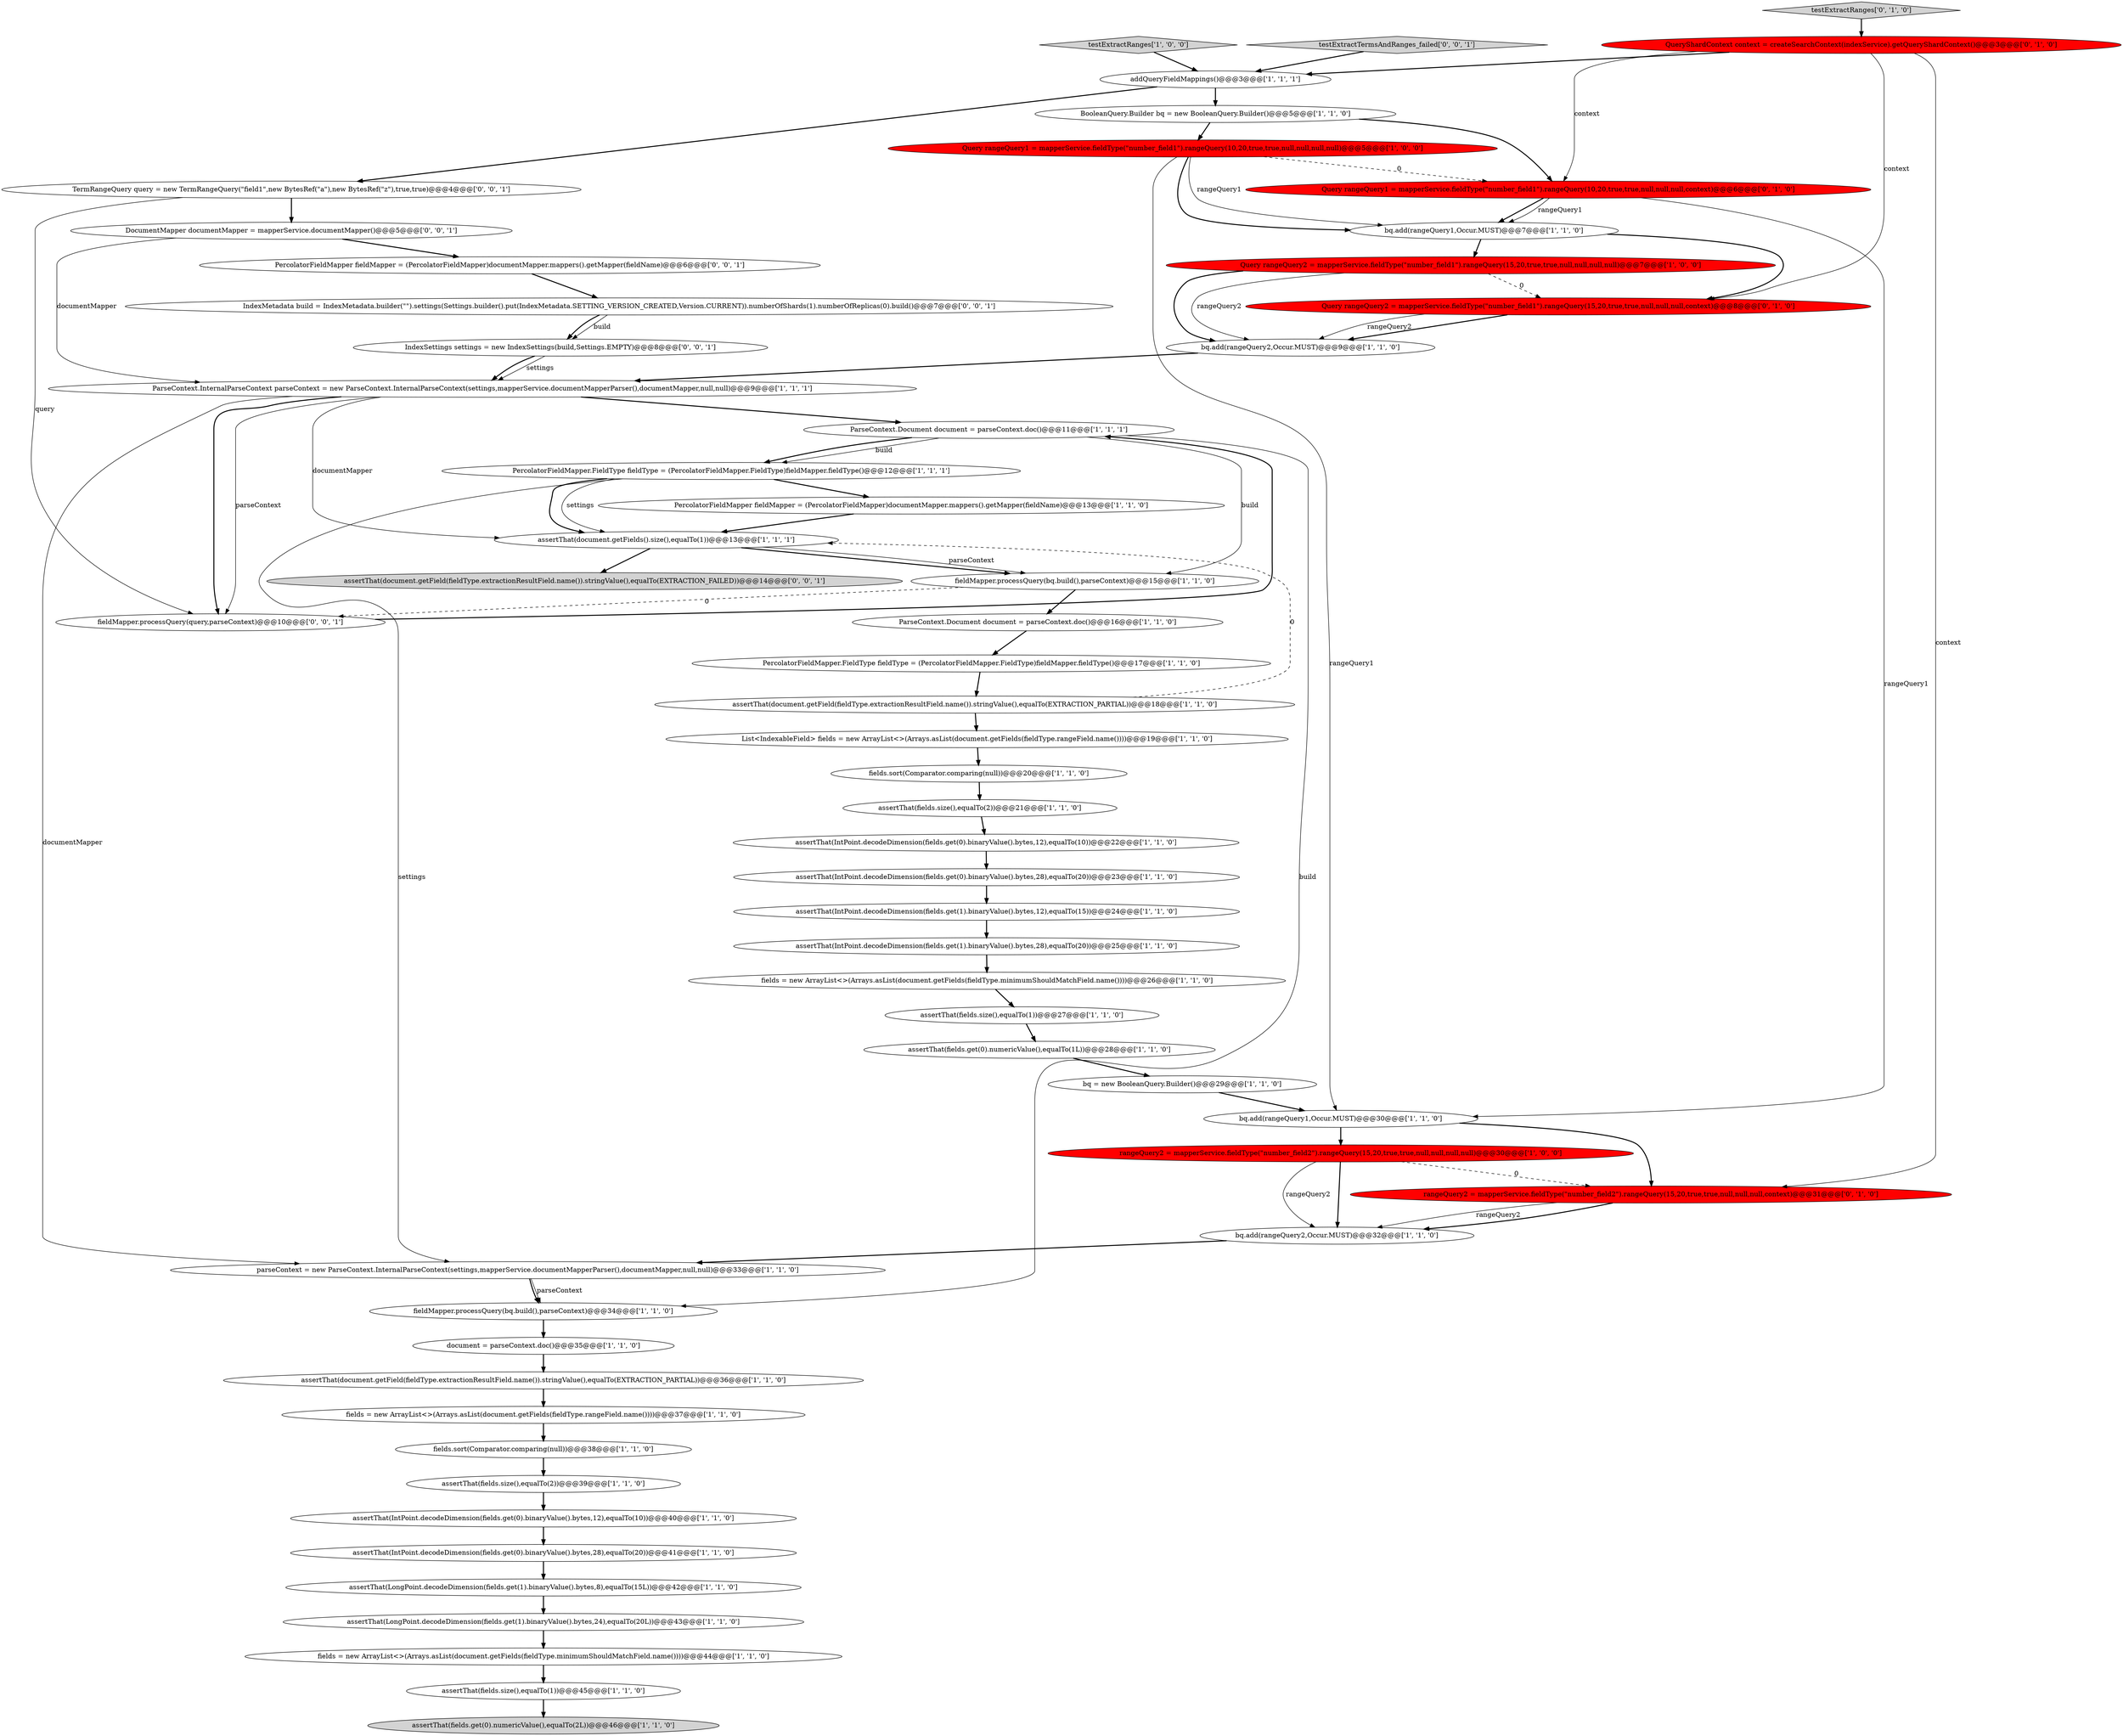 digraph {
0 [style = filled, label = "ParseContext.Document document = parseContext.doc()@@@11@@@['1', '1', '1']", fillcolor = white, shape = ellipse image = "AAA0AAABBB1BBB"];
44 [style = filled, label = "Query rangeQuery2 = mapperService.fieldType(\"number_field1\").rangeQuery(15,20,true,true,null,null,null,context)@@@8@@@['0', '1', '0']", fillcolor = red, shape = ellipse image = "AAA1AAABBB2BBB"];
22 [style = filled, label = "rangeQuery2 = mapperService.fieldType(\"number_field2\").rangeQuery(15,20,true,true,null,null,null,null)@@@30@@@['1', '0', '0']", fillcolor = red, shape = ellipse image = "AAA1AAABBB1BBB"];
42 [style = filled, label = "ParseContext.Document document = parseContext.doc()@@@16@@@['1', '1', '0']", fillcolor = white, shape = ellipse image = "AAA0AAABBB1BBB"];
43 [style = filled, label = "assertThat(document.getField(fieldType.extractionResultField.name()).stringValue(),equalTo(EXTRACTION_PARTIAL))@@@18@@@['1', '1', '0']", fillcolor = white, shape = ellipse image = "AAA0AAABBB1BBB"];
8 [style = filled, label = "fields = new ArrayList<>(Arrays.asList(document.getFields(fieldType.minimumShouldMatchField.name())))@@@26@@@['1', '1', '0']", fillcolor = white, shape = ellipse image = "AAA0AAABBB1BBB"];
25 [style = filled, label = "assertThat(fields.get(0).numericValue(),equalTo(2L))@@@46@@@['1', '1', '0']", fillcolor = lightgray, shape = ellipse image = "AAA0AAABBB1BBB"];
30 [style = filled, label = "PercolatorFieldMapper.FieldType fieldType = (PercolatorFieldMapper.FieldType)fieldMapper.fieldType()@@@17@@@['1', '1', '0']", fillcolor = white, shape = ellipse image = "AAA0AAABBB1BBB"];
31 [style = filled, label = "PercolatorFieldMapper fieldMapper = (PercolatorFieldMapper)documentMapper.mappers().getMapper(fieldName)@@@13@@@['1', '1', '0']", fillcolor = white, shape = ellipse image = "AAA0AAABBB1BBB"];
46 [style = filled, label = "testExtractRanges['0', '1', '0']", fillcolor = lightgray, shape = diamond image = "AAA0AAABBB2BBB"];
23 [style = filled, label = "bq.add(rangeQuery1,Occur.MUST)@@@30@@@['1', '1', '0']", fillcolor = white, shape = ellipse image = "AAA0AAABBB1BBB"];
48 [style = filled, label = "Query rangeQuery1 = mapperService.fieldType(\"number_field1\").rangeQuery(10,20,true,true,null,null,null,context)@@@6@@@['0', '1', '0']", fillcolor = red, shape = ellipse image = "AAA1AAABBB2BBB"];
15 [style = filled, label = "assertThat(fields.size(),equalTo(2))@@@39@@@['1', '1', '0']", fillcolor = white, shape = ellipse image = "AAA0AAABBB1BBB"];
2 [style = filled, label = "List<IndexableField> fields = new ArrayList<>(Arrays.asList(document.getFields(fieldType.rangeField.name())))@@@19@@@['1', '1', '0']", fillcolor = white, shape = ellipse image = "AAA0AAABBB1BBB"];
45 [style = filled, label = "QueryShardContext context = createSearchContext(indexService).getQueryShardContext()@@@3@@@['0', '1', '0']", fillcolor = red, shape = ellipse image = "AAA1AAABBB2BBB"];
1 [style = filled, label = "assertThat(IntPoint.decodeDimension(fields.get(1).binaryValue().bytes,12),equalTo(15))@@@24@@@['1', '1', '0']", fillcolor = white, shape = ellipse image = "AAA0AAABBB1BBB"];
26 [style = filled, label = "Query rangeQuery2 = mapperService.fieldType(\"number_field1\").rangeQuery(15,20,true,true,null,null,null,null)@@@7@@@['1', '0', '0']", fillcolor = red, shape = ellipse image = "AAA1AAABBB1BBB"];
33 [style = filled, label = "bq.add(rangeQuery2,Occur.MUST)@@@32@@@['1', '1', '0']", fillcolor = white, shape = ellipse image = "AAA0AAABBB1BBB"];
19 [style = filled, label = "assertThat(LongPoint.decodeDimension(fields.get(1).binaryValue().bytes,24),equalTo(20L))@@@43@@@['1', '1', '0']", fillcolor = white, shape = ellipse image = "AAA0AAABBB1BBB"];
21 [style = filled, label = "ParseContext.InternalParseContext parseContext = new ParseContext.InternalParseContext(settings,mapperService.documentMapperParser(),documentMapper,null,null)@@@9@@@['1', '1', '1']", fillcolor = white, shape = ellipse image = "AAA0AAABBB1BBB"];
29 [style = filled, label = "assertThat(fields.size(),equalTo(1))@@@45@@@['1', '1', '0']", fillcolor = white, shape = ellipse image = "AAA0AAABBB1BBB"];
35 [style = filled, label = "bq.add(rangeQuery2,Occur.MUST)@@@9@@@['1', '1', '0']", fillcolor = white, shape = ellipse image = "AAA0AAABBB1BBB"];
6 [style = filled, label = "assertThat(document.getFields().size(),equalTo(1))@@@13@@@['1', '1', '1']", fillcolor = white, shape = ellipse image = "AAA0AAABBB1BBB"];
13 [style = filled, label = "assertThat(IntPoint.decodeDimension(fields.get(0).binaryValue().bytes,28),equalTo(20))@@@23@@@['1', '1', '0']", fillcolor = white, shape = ellipse image = "AAA0AAABBB1BBB"];
4 [style = filled, label = "bq = new BooleanQuery.Builder()@@@29@@@['1', '1', '0']", fillcolor = white, shape = ellipse image = "AAA0AAABBB1BBB"];
24 [style = filled, label = "assertThat(IntPoint.decodeDimension(fields.get(0).binaryValue().bytes,28),equalTo(20))@@@41@@@['1', '1', '0']", fillcolor = white, shape = ellipse image = "AAA0AAABBB1BBB"];
56 [style = filled, label = "assertThat(document.getField(fieldType.extractionResultField.name()).stringValue(),equalTo(EXTRACTION_FAILED))@@@14@@@['0', '0', '1']", fillcolor = lightgray, shape = ellipse image = "AAA0AAABBB3BBB"];
5 [style = filled, label = "PercolatorFieldMapper.FieldType fieldType = (PercolatorFieldMapper.FieldType)fieldMapper.fieldType()@@@12@@@['1', '1', '1']", fillcolor = white, shape = ellipse image = "AAA0AAABBB1BBB"];
18 [style = filled, label = "assertThat(IntPoint.decodeDimension(fields.get(1).binaryValue().bytes,28),equalTo(20))@@@25@@@['1', '1', '0']", fillcolor = white, shape = ellipse image = "AAA0AAABBB1BBB"];
47 [style = filled, label = "rangeQuery2 = mapperService.fieldType(\"number_field2\").rangeQuery(15,20,true,true,null,null,null,context)@@@31@@@['0', '1', '0']", fillcolor = red, shape = ellipse image = "AAA1AAABBB2BBB"];
52 [style = filled, label = "PercolatorFieldMapper fieldMapper = (PercolatorFieldMapper)documentMapper.mappers().getMapper(fieldName)@@@6@@@['0', '0', '1']", fillcolor = white, shape = ellipse image = "AAA0AAABBB3BBB"];
28 [style = filled, label = "bq.add(rangeQuery1,Occur.MUST)@@@7@@@['1', '1', '0']", fillcolor = white, shape = ellipse image = "AAA0AAABBB1BBB"];
41 [style = filled, label = "assertThat(document.getField(fieldType.extractionResultField.name()).stringValue(),equalTo(EXTRACTION_PARTIAL))@@@36@@@['1', '1', '0']", fillcolor = white, shape = ellipse image = "AAA0AAABBB1BBB"];
20 [style = filled, label = "assertThat(fields.size(),equalTo(2))@@@21@@@['1', '1', '0']", fillcolor = white, shape = ellipse image = "AAA0AAABBB1BBB"];
32 [style = filled, label = "parseContext = new ParseContext.InternalParseContext(settings,mapperService.documentMapperParser(),documentMapper,null,null)@@@33@@@['1', '1', '0']", fillcolor = white, shape = ellipse image = "AAA0AAABBB1BBB"];
55 [style = filled, label = "IndexSettings settings = new IndexSettings(build,Settings.EMPTY)@@@8@@@['0', '0', '1']", fillcolor = white, shape = ellipse image = "AAA0AAABBB3BBB"];
38 [style = filled, label = "fields = new ArrayList<>(Arrays.asList(document.getFields(fieldType.minimumShouldMatchField.name())))@@@44@@@['1', '1', '0']", fillcolor = white, shape = ellipse image = "AAA0AAABBB1BBB"];
12 [style = filled, label = "fields = new ArrayList<>(Arrays.asList(document.getFields(fieldType.rangeField.name())))@@@37@@@['1', '1', '0']", fillcolor = white, shape = ellipse image = "AAA0AAABBB1BBB"];
3 [style = filled, label = "fields.sort(Comparator.comparing(null))@@@20@@@['1', '1', '0']", fillcolor = white, shape = ellipse image = "AAA0AAABBB1BBB"];
34 [style = filled, label = "BooleanQuery.Builder bq = new BooleanQuery.Builder()@@@5@@@['1', '1', '0']", fillcolor = white, shape = ellipse image = "AAA0AAABBB1BBB"];
11 [style = filled, label = "addQueryFieldMappings()@@@3@@@['1', '1', '1']", fillcolor = white, shape = ellipse image = "AAA0AAABBB1BBB"];
36 [style = filled, label = "fieldMapper.processQuery(bq.build(),parseContext)@@@15@@@['1', '1', '0']", fillcolor = white, shape = ellipse image = "AAA0AAABBB1BBB"];
17 [style = filled, label = "document = parseContext.doc()@@@35@@@['1', '1', '0']", fillcolor = white, shape = ellipse image = "AAA0AAABBB1BBB"];
14 [style = filled, label = "testExtractRanges['1', '0', '0']", fillcolor = lightgray, shape = diamond image = "AAA0AAABBB1BBB"];
49 [style = filled, label = "fieldMapper.processQuery(query,parseContext)@@@10@@@['0', '0', '1']", fillcolor = white, shape = ellipse image = "AAA0AAABBB3BBB"];
54 [style = filled, label = "DocumentMapper documentMapper = mapperService.documentMapper()@@@5@@@['0', '0', '1']", fillcolor = white, shape = ellipse image = "AAA0AAABBB3BBB"];
9 [style = filled, label = "assertThat(LongPoint.decodeDimension(fields.get(1).binaryValue().bytes,8),equalTo(15L))@@@42@@@['1', '1', '0']", fillcolor = white, shape = ellipse image = "AAA0AAABBB1BBB"];
50 [style = filled, label = "testExtractTermsAndRanges_failed['0', '0', '1']", fillcolor = lightgray, shape = diamond image = "AAA0AAABBB3BBB"];
39 [style = filled, label = "fields.sort(Comparator.comparing(null))@@@38@@@['1', '1', '0']", fillcolor = white, shape = ellipse image = "AAA0AAABBB1BBB"];
37 [style = filled, label = "assertThat(IntPoint.decodeDimension(fields.get(0).binaryValue().bytes,12),equalTo(10))@@@40@@@['1', '1', '0']", fillcolor = white, shape = ellipse image = "AAA0AAABBB1BBB"];
40 [style = filled, label = "assertThat(fields.get(0).numericValue(),equalTo(1L))@@@28@@@['1', '1', '0']", fillcolor = white, shape = ellipse image = "AAA0AAABBB1BBB"];
10 [style = filled, label = "fieldMapper.processQuery(bq.build(),parseContext)@@@34@@@['1', '1', '0']", fillcolor = white, shape = ellipse image = "AAA0AAABBB1BBB"];
51 [style = filled, label = "TermRangeQuery query = new TermRangeQuery(\"field1\",new BytesRef(\"a\"),new BytesRef(\"z\"),true,true)@@@4@@@['0', '0', '1']", fillcolor = white, shape = ellipse image = "AAA0AAABBB3BBB"];
53 [style = filled, label = "IndexMetadata build = IndexMetadata.builder(\"\").settings(Settings.builder().put(IndexMetadata.SETTING_VERSION_CREATED,Version.CURRENT)).numberOfShards(1).numberOfReplicas(0).build()@@@7@@@['0', '0', '1']", fillcolor = white, shape = ellipse image = "AAA0AAABBB3BBB"];
16 [style = filled, label = "assertThat(IntPoint.decodeDimension(fields.get(0).binaryValue().bytes,12),equalTo(10))@@@22@@@['1', '1', '0']", fillcolor = white, shape = ellipse image = "AAA0AAABBB1BBB"];
7 [style = filled, label = "Query rangeQuery1 = mapperService.fieldType(\"number_field1\").rangeQuery(10,20,true,true,null,null,null,null)@@@5@@@['1', '0', '0']", fillcolor = red, shape = ellipse image = "AAA1AAABBB1BBB"];
27 [style = filled, label = "assertThat(fields.size(),equalTo(1))@@@27@@@['1', '1', '0']", fillcolor = white, shape = ellipse image = "AAA0AAABBB1BBB"];
40->4 [style = bold, label=""];
45->48 [style = solid, label="context"];
5->32 [style = solid, label="settings"];
44->35 [style = bold, label=""];
10->17 [style = bold, label=""];
49->0 [style = bold, label=""];
0->5 [style = solid, label="build"];
47->33 [style = bold, label=""];
22->33 [style = solid, label="rangeQuery2"];
13->1 [style = bold, label=""];
0->36 [style = solid, label="build"];
23->22 [style = bold, label=""];
31->6 [style = bold, label=""];
20->16 [style = bold, label=""];
45->47 [style = solid, label="context"];
26->35 [style = bold, label=""];
51->49 [style = solid, label="query"];
8->27 [style = bold, label=""];
14->11 [style = bold, label=""];
43->6 [style = dashed, label="0"];
55->21 [style = solid, label="settings"];
54->52 [style = bold, label=""];
22->33 [style = bold, label=""];
11->51 [style = bold, label=""];
45->44 [style = solid, label="context"];
21->0 [style = bold, label=""];
34->48 [style = bold, label=""];
51->54 [style = bold, label=""];
17->41 [style = bold, label=""];
7->48 [style = dashed, label="0"];
7->23 [style = solid, label="rangeQuery1"];
47->33 [style = solid, label="rangeQuery2"];
26->44 [style = dashed, label="0"];
35->21 [style = bold, label=""];
32->10 [style = bold, label=""];
45->11 [style = bold, label=""];
5->6 [style = bold, label=""];
48->23 [style = solid, label="rangeQuery1"];
48->28 [style = bold, label=""];
19->38 [style = bold, label=""];
0->10 [style = solid, label="build"];
4->23 [style = bold, label=""];
36->42 [style = bold, label=""];
36->49 [style = dashed, label="0"];
16->13 [style = bold, label=""];
37->24 [style = bold, label=""];
30->43 [style = bold, label=""];
48->28 [style = solid, label="rangeQuery1"];
2->3 [style = bold, label=""];
28->26 [style = bold, label=""];
43->2 [style = bold, label=""];
21->49 [style = solid, label="parseContext"];
6->56 [style = bold, label=""];
7->28 [style = bold, label=""];
21->32 [style = solid, label="documentMapper"];
53->55 [style = solid, label="build"];
23->47 [style = bold, label=""];
9->19 [style = bold, label=""];
33->32 [style = bold, label=""];
21->49 [style = bold, label=""];
18->8 [style = bold, label=""];
41->12 [style = bold, label=""];
12->39 [style = bold, label=""];
15->37 [style = bold, label=""];
32->10 [style = solid, label="parseContext"];
44->35 [style = solid, label="rangeQuery2"];
24->9 [style = bold, label=""];
0->5 [style = bold, label=""];
53->55 [style = bold, label=""];
21->6 [style = solid, label="documentMapper"];
22->47 [style = dashed, label="0"];
39->15 [style = bold, label=""];
52->53 [style = bold, label=""];
55->21 [style = bold, label=""];
38->29 [style = bold, label=""];
34->7 [style = bold, label=""];
29->25 [style = bold, label=""];
1->18 [style = bold, label=""];
6->36 [style = bold, label=""];
5->6 [style = solid, label="settings"];
6->36 [style = solid, label="parseContext"];
3->20 [style = bold, label=""];
11->34 [style = bold, label=""];
26->35 [style = solid, label="rangeQuery2"];
5->31 [style = bold, label=""];
50->11 [style = bold, label=""];
42->30 [style = bold, label=""];
28->44 [style = bold, label=""];
46->45 [style = bold, label=""];
7->28 [style = solid, label="rangeQuery1"];
27->40 [style = bold, label=""];
54->21 [style = solid, label="documentMapper"];
}
